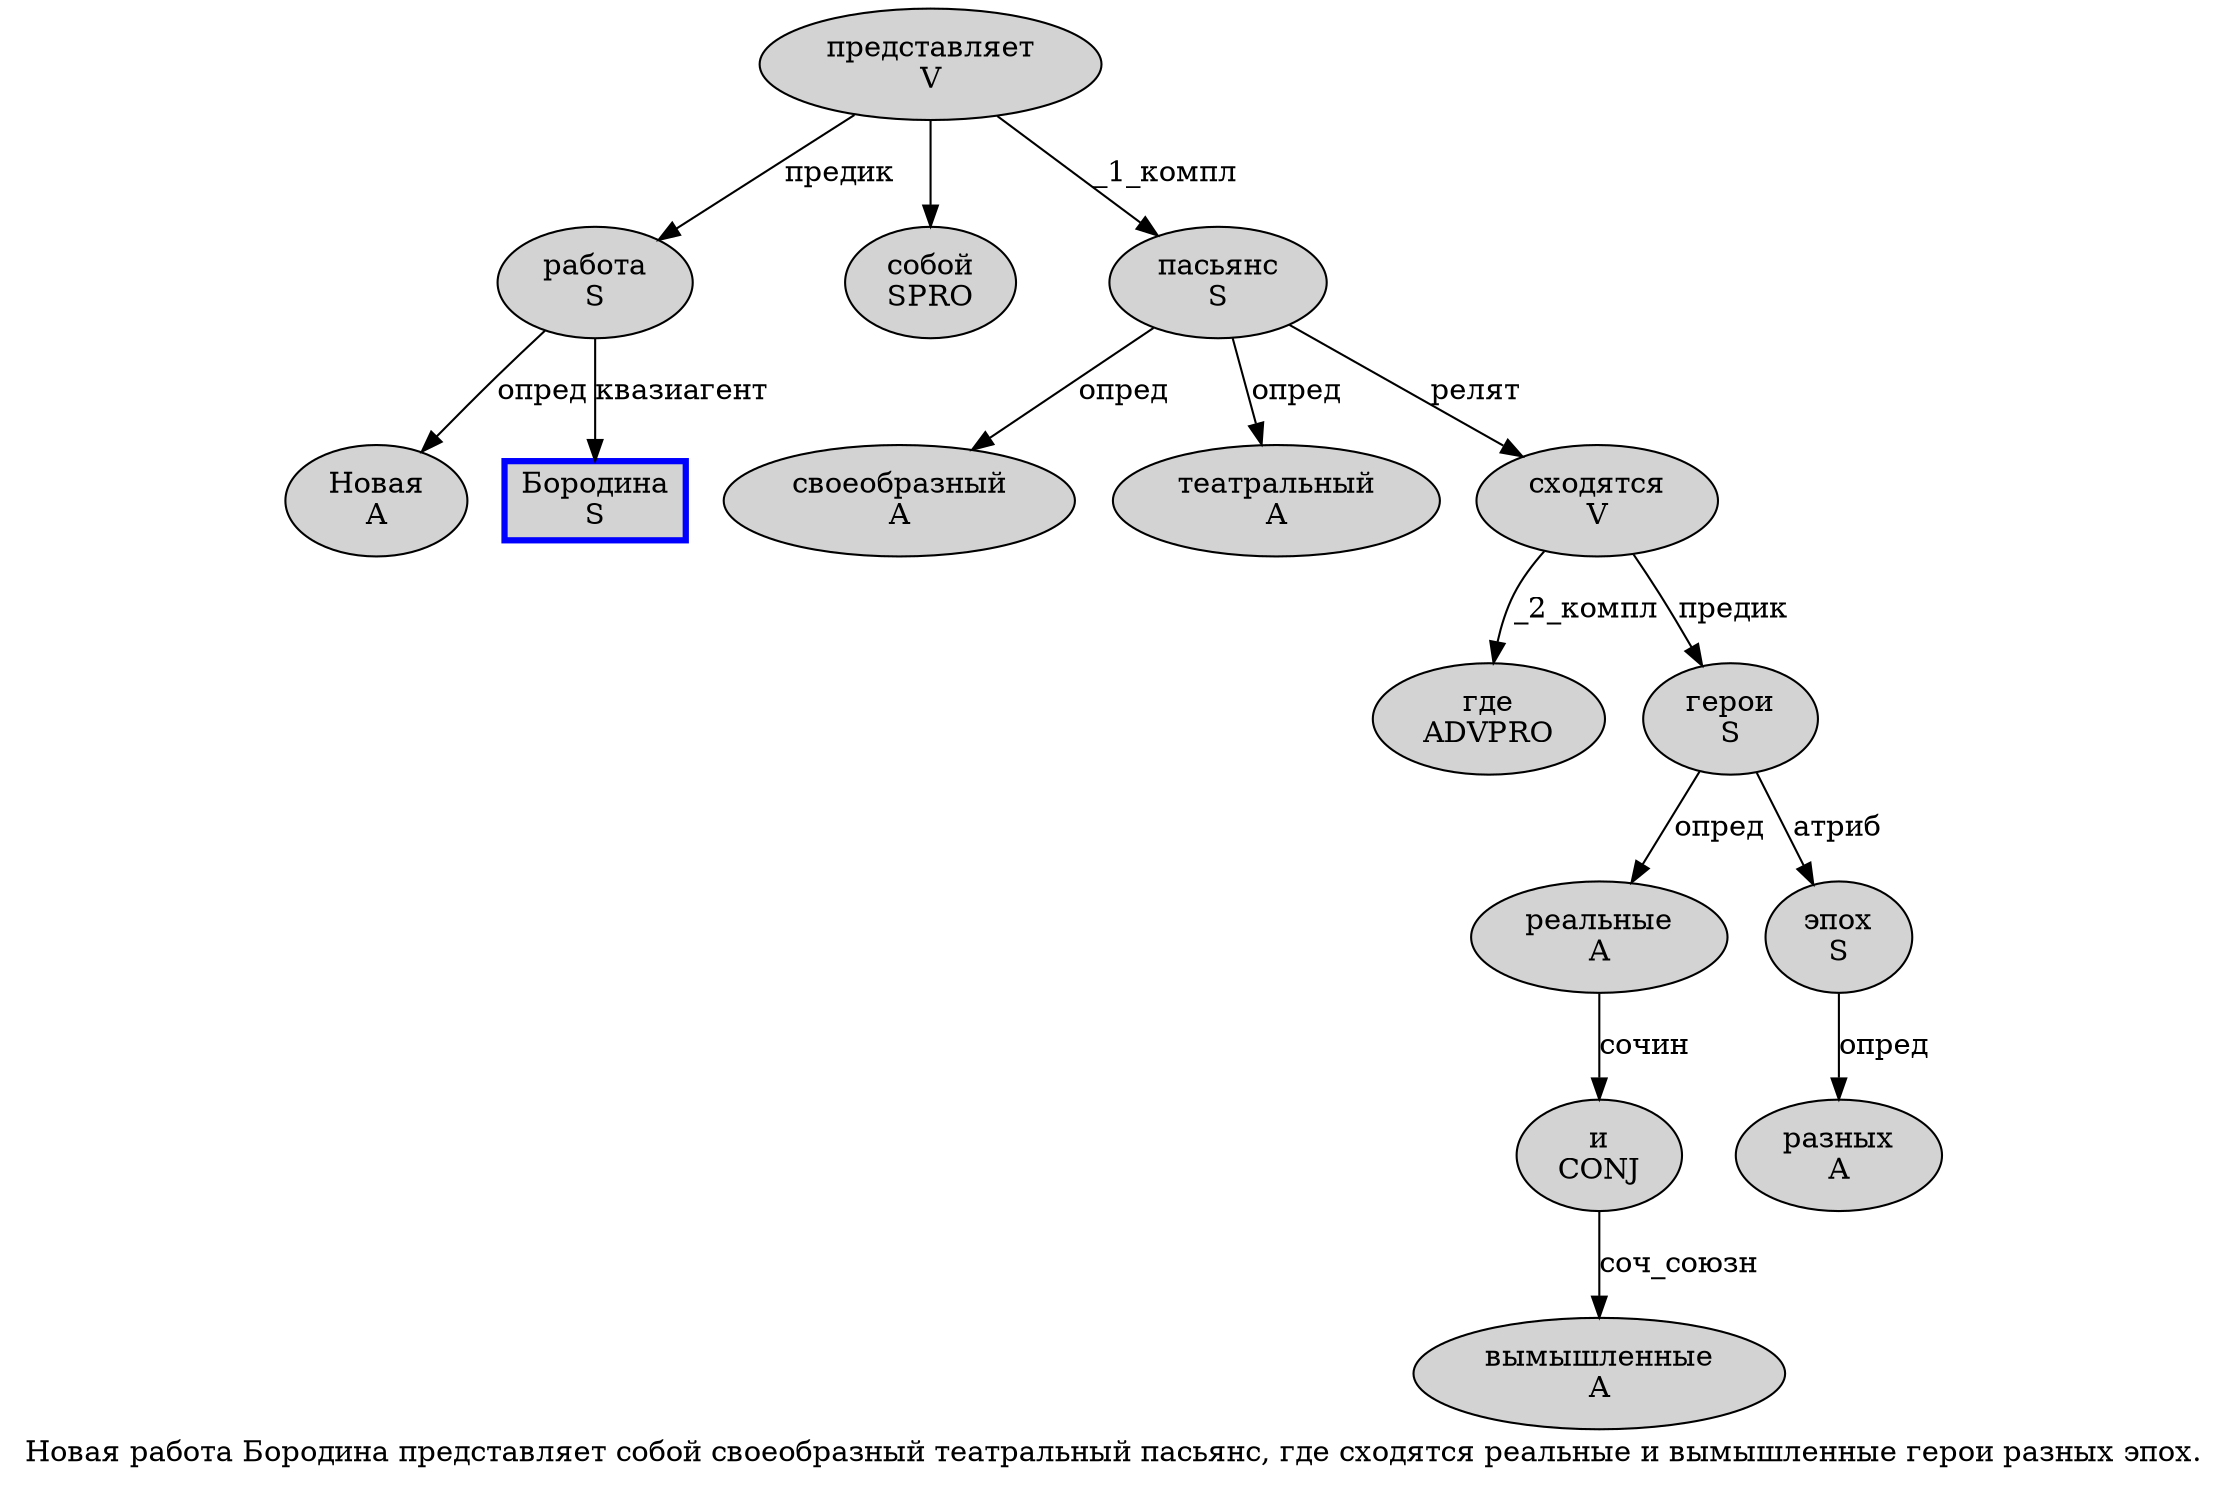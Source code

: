 digraph SENTENCE_475 {
	graph [label="Новая работа Бородина представляет собой своеобразный театральный пасьянс, где сходятся реальные и вымышленные герои разных эпох."]
	node [style=filled]
		0 [label="Новая
A" color="" fillcolor=lightgray penwidth=1 shape=ellipse]
		1 [label="работа
S" color="" fillcolor=lightgray penwidth=1 shape=ellipse]
		2 [label="Бородина
S" color=blue fillcolor=lightgray penwidth=3 shape=box]
		3 [label="представляет
V" color="" fillcolor=lightgray penwidth=1 shape=ellipse]
		4 [label="собой
SPRO" color="" fillcolor=lightgray penwidth=1 shape=ellipse]
		5 [label="своеобразный
A" color="" fillcolor=lightgray penwidth=1 shape=ellipse]
		6 [label="театральный
A" color="" fillcolor=lightgray penwidth=1 shape=ellipse]
		7 [label="пасьянс
S" color="" fillcolor=lightgray penwidth=1 shape=ellipse]
		9 [label="где
ADVPRO" color="" fillcolor=lightgray penwidth=1 shape=ellipse]
		10 [label="сходятся
V" color="" fillcolor=lightgray penwidth=1 shape=ellipse]
		11 [label="реальные
A" color="" fillcolor=lightgray penwidth=1 shape=ellipse]
		12 [label="и
CONJ" color="" fillcolor=lightgray penwidth=1 shape=ellipse]
		13 [label="вымышленные
A" color="" fillcolor=lightgray penwidth=1 shape=ellipse]
		14 [label="герои
S" color="" fillcolor=lightgray penwidth=1 shape=ellipse]
		15 [label="разных
A" color="" fillcolor=lightgray penwidth=1 shape=ellipse]
		16 [label="эпох
S" color="" fillcolor=lightgray penwidth=1 shape=ellipse]
			7 -> 5 [label="опред"]
			7 -> 6 [label="опред"]
			7 -> 10 [label="релят"]
			1 -> 0 [label="опред"]
			1 -> 2 [label="квазиагент"]
			12 -> 13 [label="соч_союзн"]
			3 -> 1 [label="предик"]
			3 -> 4
			3 -> 7 [label="_1_компл"]
			10 -> 9 [label="_2_компл"]
			10 -> 14 [label="предик"]
			16 -> 15 [label="опред"]
			14 -> 11 [label="опред"]
			14 -> 16 [label="атриб"]
			11 -> 12 [label="сочин"]
}